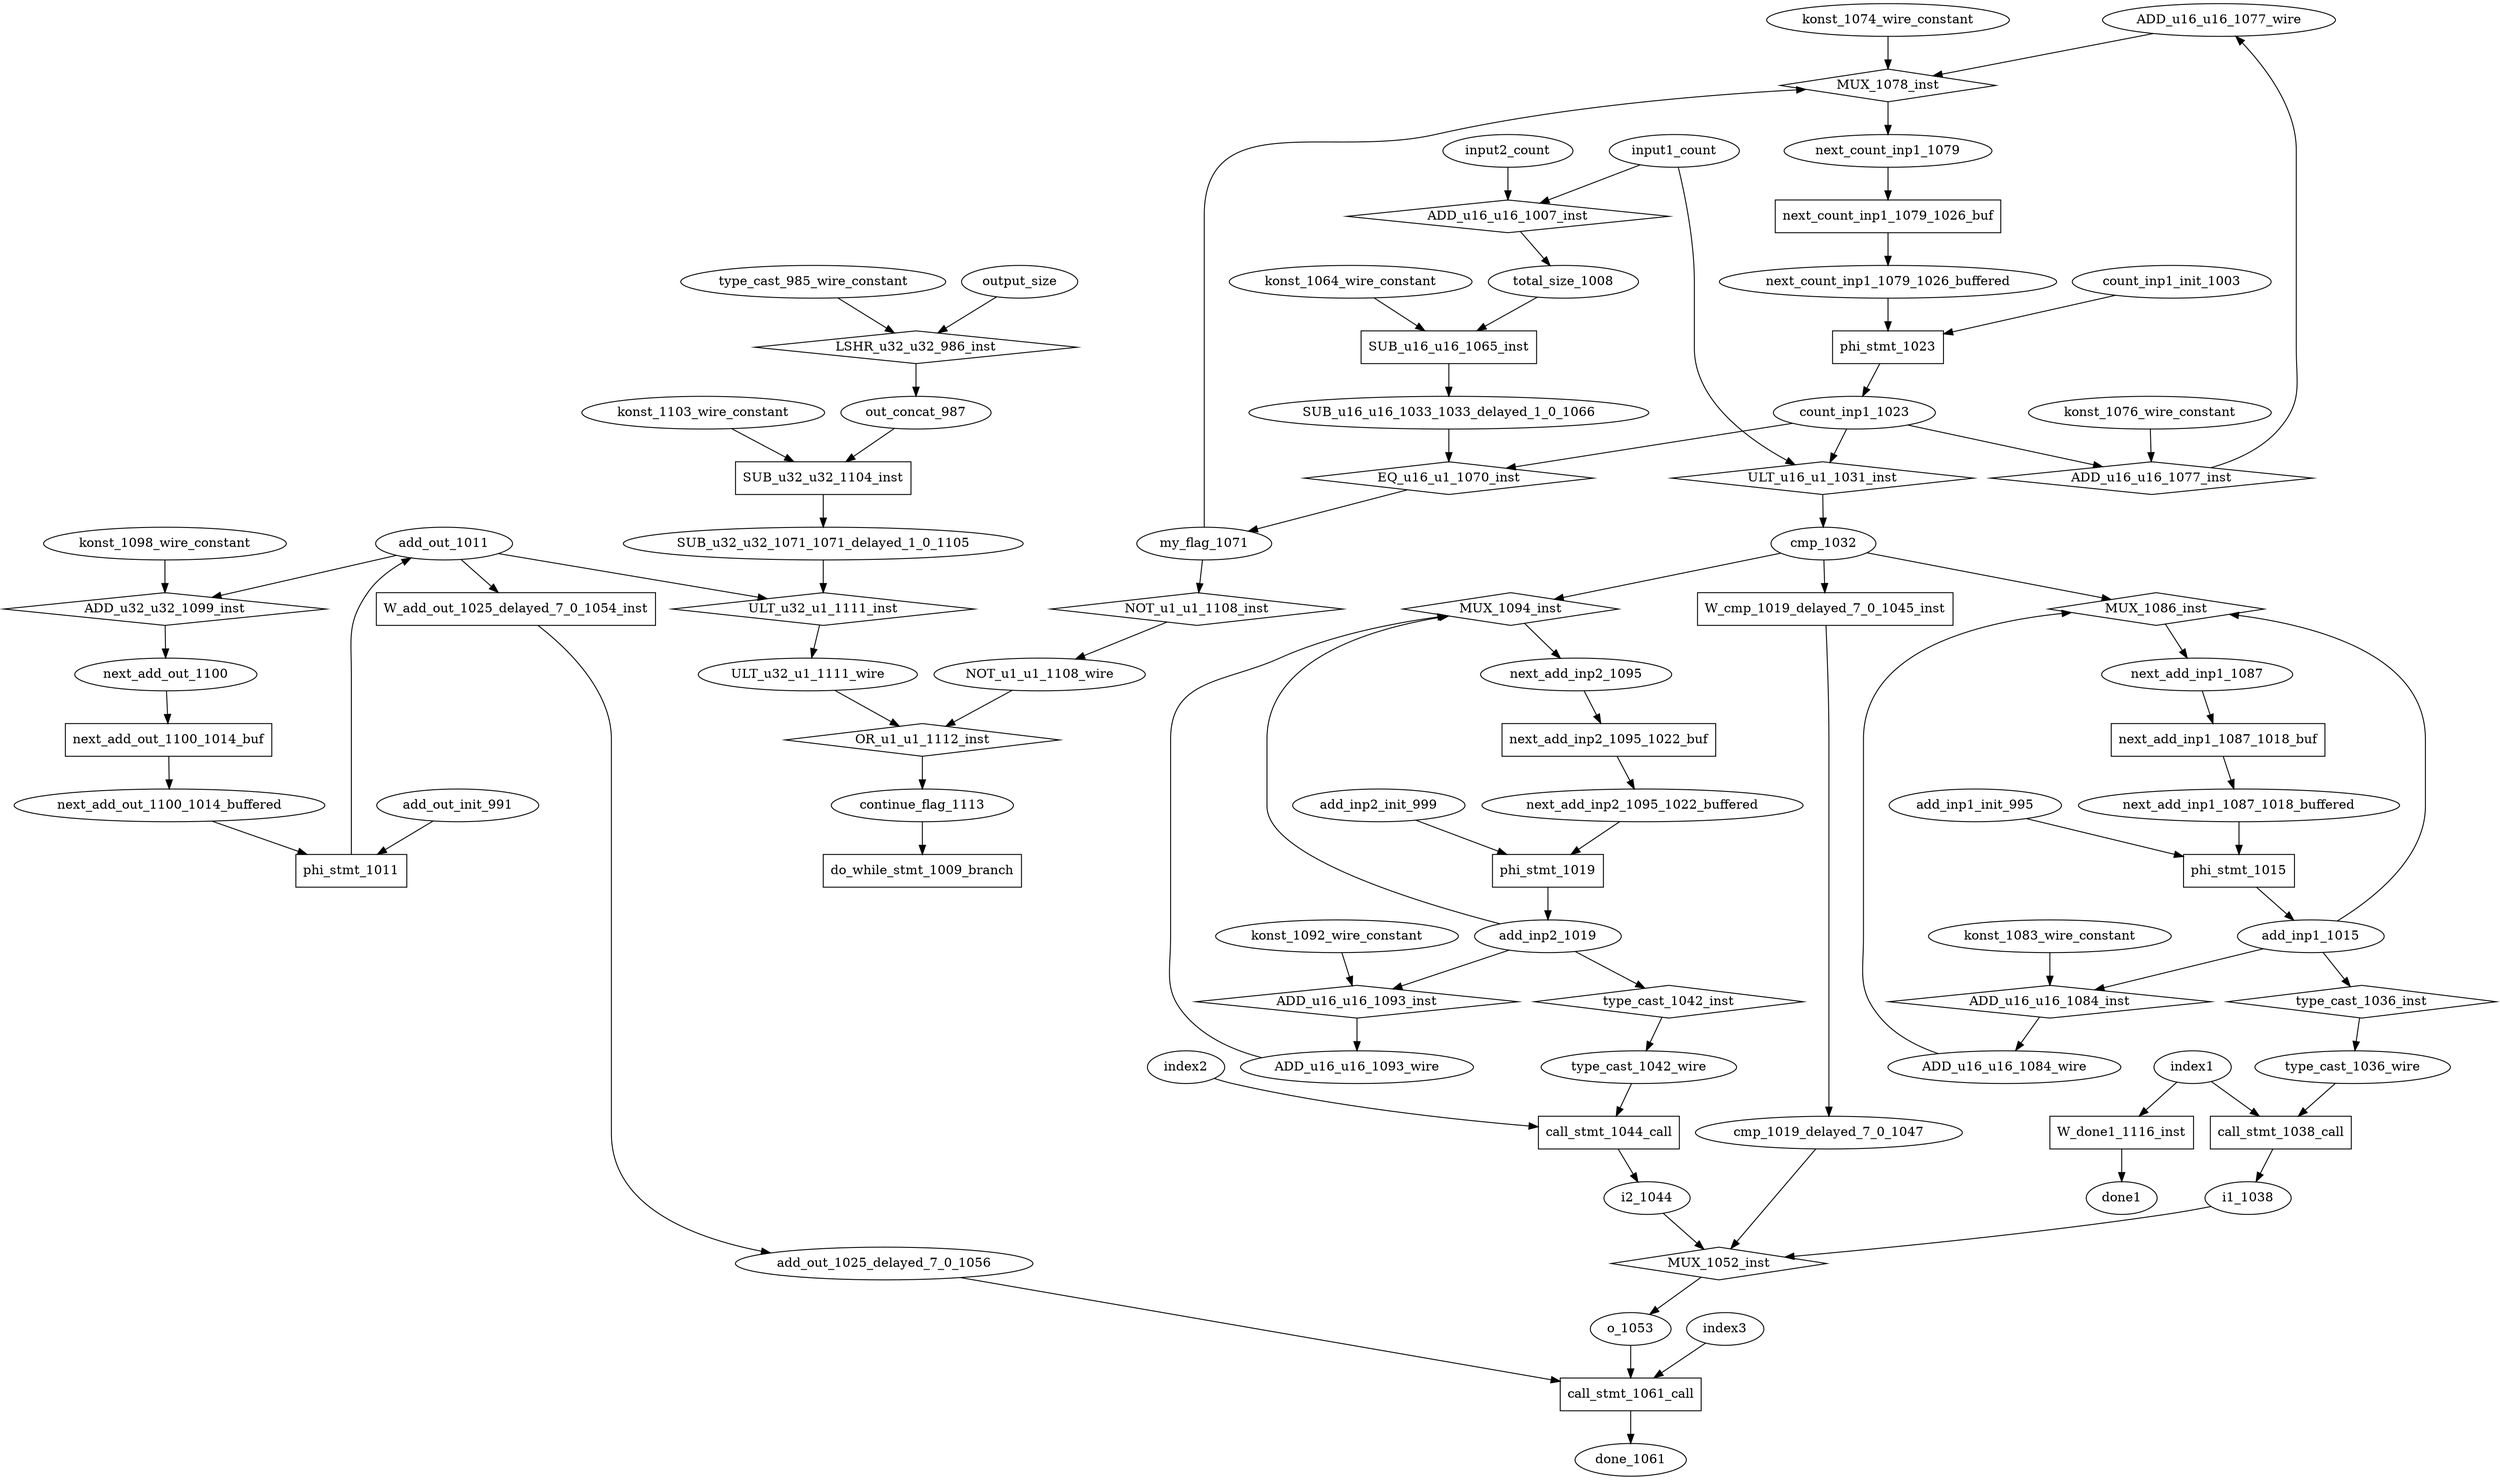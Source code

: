 digraph data_path {
  ADD_u16_u16_1077_wire [shape=ellipse];
  ADD_u16_u16_1084_wire [shape=ellipse];
  ADD_u16_u16_1093_wire [shape=ellipse];
  NOT_u1_u1_1108_wire [shape=ellipse];
  SUB_u16_u16_1033_1033_delayed_1_0_1066 [shape=ellipse];
  SUB_u32_u32_1071_1071_delayed_1_0_1105 [shape=ellipse];
  ULT_u32_u1_1111_wire [shape=ellipse];
  add_inp1_1015 [shape=ellipse];
  add_inp1_init_995 [shape=ellipse];
  add_inp2_1019 [shape=ellipse];
  add_inp2_init_999 [shape=ellipse];
  add_out_1011 [shape=ellipse];
  add_out_1025_delayed_7_0_1056 [shape=ellipse];
  add_out_init_991 [shape=ellipse];
  cmp_1019_delayed_7_0_1047 [shape=ellipse];
  cmp_1032 [shape=ellipse];
  continue_flag_1113 [shape=ellipse];
  count_inp1_1023 [shape=ellipse];
  count_inp1_init_1003 [shape=ellipse];
  done_1061 [shape=ellipse];
  i1_1038 [shape=ellipse];
  i2_1044 [shape=ellipse];
  konst_1064_wire_constant [shape=ellipse];
  konst_1074_wire_constant [shape=ellipse];
  konst_1076_wire_constant [shape=ellipse];
  konst_1083_wire_constant [shape=ellipse];
  konst_1092_wire_constant [shape=ellipse];
  konst_1098_wire_constant [shape=ellipse];
  konst_1103_wire_constant [shape=ellipse];
  my_flag_1071 [shape=ellipse];
  next_add_inp1_1087 [shape=ellipse];
  next_add_inp1_1087_1018_buffered [shape=ellipse];
  next_add_inp2_1095 [shape=ellipse];
  next_add_inp2_1095_1022_buffered [shape=ellipse];
  next_add_out_1100 [shape=ellipse];
  next_add_out_1100_1014_buffered [shape=ellipse];
  next_count_inp1_1079 [shape=ellipse];
  next_count_inp1_1079_1026_buffered [shape=ellipse];
  o_1053 [shape=ellipse];
  out_concat_987 [shape=ellipse];
  total_size_1008 [shape=ellipse];
  type_cast_1036_wire [shape=ellipse];
  type_cast_1042_wire [shape=ellipse];
  type_cast_985_wire_constant [shape=ellipse];
  ADD_u16_u16_1007_inst [shape=diamond];
input1_count  -> ADD_u16_u16_1007_inst;
input2_count  -> ADD_u16_u16_1007_inst;
ADD_u16_u16_1007_inst -> total_size_1008;
  ADD_u16_u16_1077_inst [shape=diamond];
count_inp1_1023  -> ADD_u16_u16_1077_inst;
konst_1076_wire_constant  -> ADD_u16_u16_1077_inst;
ADD_u16_u16_1077_inst -> ADD_u16_u16_1077_wire;
  ADD_u16_u16_1084_inst [shape=diamond];
add_inp1_1015  -> ADD_u16_u16_1084_inst;
konst_1083_wire_constant  -> ADD_u16_u16_1084_inst;
ADD_u16_u16_1084_inst -> ADD_u16_u16_1084_wire;
  ADD_u16_u16_1093_inst [shape=diamond];
add_inp2_1019  -> ADD_u16_u16_1093_inst;
konst_1092_wire_constant  -> ADD_u16_u16_1093_inst;
ADD_u16_u16_1093_inst -> ADD_u16_u16_1093_wire;
  ADD_u32_u32_1099_inst [shape=diamond];
add_out_1011  -> ADD_u32_u32_1099_inst;
konst_1098_wire_constant  -> ADD_u32_u32_1099_inst;
ADD_u32_u32_1099_inst -> next_add_out_1100;
  EQ_u16_u1_1070_inst [shape=diamond];
count_inp1_1023  -> EQ_u16_u1_1070_inst;
SUB_u16_u16_1033_1033_delayed_1_0_1066  -> EQ_u16_u1_1070_inst;
EQ_u16_u1_1070_inst -> my_flag_1071;
  LSHR_u32_u32_986_inst [shape=diamond];
output_size  -> LSHR_u32_u32_986_inst;
type_cast_985_wire_constant  -> LSHR_u32_u32_986_inst;
LSHR_u32_u32_986_inst -> out_concat_987;
  MUX_1052_inst [shape=diamond];
cmp_1019_delayed_7_0_1047  -> MUX_1052_inst;
i1_1038  -> MUX_1052_inst;
i2_1044  -> MUX_1052_inst;
MUX_1052_inst -> o_1053;
  MUX_1078_inst [shape=diamond];
my_flag_1071  -> MUX_1078_inst;
konst_1074_wire_constant  -> MUX_1078_inst;
ADD_u16_u16_1077_wire  -> MUX_1078_inst;
MUX_1078_inst -> next_count_inp1_1079;
  MUX_1086_inst [shape=diamond];
cmp_1032  -> MUX_1086_inst;
ADD_u16_u16_1084_wire  -> MUX_1086_inst;
add_inp1_1015  -> MUX_1086_inst;
MUX_1086_inst -> next_add_inp1_1087;
  MUX_1094_inst [shape=diamond];
cmp_1032  -> MUX_1094_inst;
add_inp2_1019  -> MUX_1094_inst;
ADD_u16_u16_1093_wire  -> MUX_1094_inst;
MUX_1094_inst -> next_add_inp2_1095;
  NOT_u1_u1_1108_inst [shape=diamond];
my_flag_1071  -> NOT_u1_u1_1108_inst;
NOT_u1_u1_1108_inst -> NOT_u1_u1_1108_wire;
  OR_u1_u1_1112_inst [shape=diamond];
NOT_u1_u1_1108_wire  -> OR_u1_u1_1112_inst;
ULT_u32_u1_1111_wire  -> OR_u1_u1_1112_inst;
OR_u1_u1_1112_inst -> continue_flag_1113;
  SUB_u16_u16_1065_inst [shape=rectangle];
total_size_1008  -> SUB_u16_u16_1065_inst;
konst_1064_wire_constant  -> SUB_u16_u16_1065_inst;
SUB_u16_u16_1065_inst -> SUB_u16_u16_1033_1033_delayed_1_0_1066;
  SUB_u32_u32_1104_inst [shape=rectangle];
out_concat_987  -> SUB_u32_u32_1104_inst;
konst_1103_wire_constant  -> SUB_u32_u32_1104_inst;
SUB_u32_u32_1104_inst -> SUB_u32_u32_1071_1071_delayed_1_0_1105;
  ULT_u16_u1_1031_inst [shape=diamond];
count_inp1_1023  -> ULT_u16_u1_1031_inst;
input1_count  -> ULT_u16_u1_1031_inst;
ULT_u16_u1_1031_inst -> cmp_1032;
  ULT_u32_u1_1111_inst [shape=diamond];
add_out_1011  -> ULT_u32_u1_1111_inst;
SUB_u32_u32_1071_1071_delayed_1_0_1105  -> ULT_u32_u1_1111_inst;
ULT_u32_u1_1111_inst -> ULT_u32_u1_1111_wire;
  W_add_out_1025_delayed_7_0_1054_inst [shape=rectangle];
add_out_1011  -> W_add_out_1025_delayed_7_0_1054_inst;
W_add_out_1025_delayed_7_0_1054_inst -> add_out_1025_delayed_7_0_1056;
  W_cmp_1019_delayed_7_0_1045_inst [shape=rectangle];
cmp_1032  -> W_cmp_1019_delayed_7_0_1045_inst;
W_cmp_1019_delayed_7_0_1045_inst -> cmp_1019_delayed_7_0_1047;
  W_done1_1116_inst [shape=rectangle];
index1  -> W_done1_1116_inst;
W_done1_1116_inst -> done1;
  call_stmt_1038_call [shape=rectangle];
index1  -> call_stmt_1038_call;
type_cast_1036_wire  -> call_stmt_1038_call;
call_stmt_1038_call -> i1_1038;
  call_stmt_1044_call [shape=rectangle];
index2  -> call_stmt_1044_call;
type_cast_1042_wire  -> call_stmt_1044_call;
call_stmt_1044_call -> i2_1044;
  call_stmt_1061_call [shape=rectangle];
index3  -> call_stmt_1061_call;
add_out_1025_delayed_7_0_1056  -> call_stmt_1061_call;
o_1053  -> call_stmt_1061_call;
call_stmt_1061_call -> done_1061;
  do_while_stmt_1009_branch [shape=rectangle];
continue_flag_1113  -> do_while_stmt_1009_branch;
  next_add_inp1_1087_1018_buf [shape=rectangle];
next_add_inp1_1087  -> next_add_inp1_1087_1018_buf;
next_add_inp1_1087_1018_buf -> next_add_inp1_1087_1018_buffered;
  next_add_inp2_1095_1022_buf [shape=rectangle];
next_add_inp2_1095  -> next_add_inp2_1095_1022_buf;
next_add_inp2_1095_1022_buf -> next_add_inp2_1095_1022_buffered;
  next_add_out_1100_1014_buf [shape=rectangle];
next_add_out_1100  -> next_add_out_1100_1014_buf;
next_add_out_1100_1014_buf -> next_add_out_1100_1014_buffered;
  next_count_inp1_1079_1026_buf [shape=rectangle];
next_count_inp1_1079  -> next_count_inp1_1079_1026_buf;
next_count_inp1_1079_1026_buf -> next_count_inp1_1079_1026_buffered;
  phi_stmt_1011 [shape=rectangle];
add_out_init_991  -> phi_stmt_1011;
next_add_out_1100_1014_buffered  -> phi_stmt_1011;
phi_stmt_1011 -> add_out_1011;
  phi_stmt_1015 [shape=rectangle];
add_inp1_init_995  -> phi_stmt_1015;
next_add_inp1_1087_1018_buffered  -> phi_stmt_1015;
phi_stmt_1015 -> add_inp1_1015;
  phi_stmt_1019 [shape=rectangle];
add_inp2_init_999  -> phi_stmt_1019;
next_add_inp2_1095_1022_buffered  -> phi_stmt_1019;
phi_stmt_1019 -> add_inp2_1019;
  phi_stmt_1023 [shape=rectangle];
count_inp1_init_1003  -> phi_stmt_1023;
next_count_inp1_1079_1026_buffered  -> phi_stmt_1023;
phi_stmt_1023 -> count_inp1_1023;
  type_cast_1036_inst [shape=diamond];
add_inp1_1015  -> type_cast_1036_inst;
type_cast_1036_inst -> type_cast_1036_wire;
  type_cast_1042_inst [shape=diamond];
add_inp2_1019  -> type_cast_1042_inst;
type_cast_1042_inst -> type_cast_1042_wire;
}
